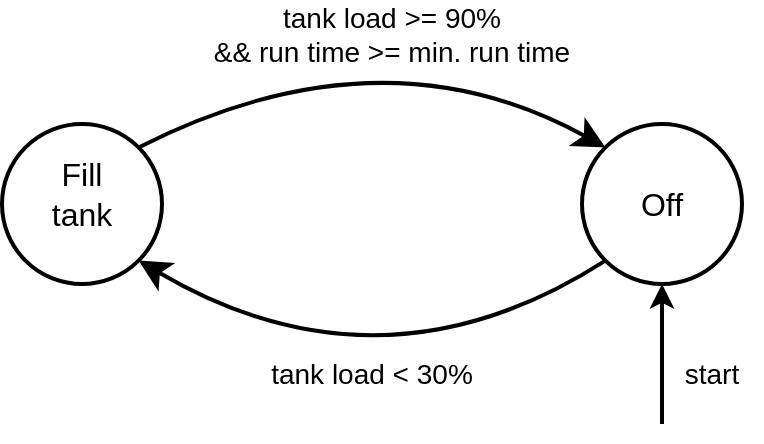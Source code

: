<mxfile version="21.3.7" type="device">
  <diagram name="Seite-1" id="0pWEvKbX2b3xynGgOori">
    <mxGraphModel dx="1195" dy="823" grid="1" gridSize="10" guides="1" tooltips="1" connect="1" arrows="1" fold="1" page="1" pageScale="1" pageWidth="827" pageHeight="1169" math="0" shadow="0">
      <root>
        <mxCell id="0" />
        <mxCell id="1" parent="0" />
        <mxCell id="5yF9FgKueIalpRAGpH-c-1" value="" style="ellipse;whiteSpace=wrap;html=1;aspect=fixed;strokeWidth=2;" vertex="1" parent="1">
          <mxGeometry x="440" y="440" width="80" height="80" as="geometry" />
        </mxCell>
        <mxCell id="5yF9FgKueIalpRAGpH-c-2" value="" style="ellipse;whiteSpace=wrap;html=1;aspect=fixed;strokeWidth=2;" vertex="1" parent="1">
          <mxGeometry x="730" y="440" width="80" height="80" as="geometry" />
        </mxCell>
        <mxCell id="5yF9FgKueIalpRAGpH-c-3" value="" style="endArrow=classic;html=1;exitX=1;exitY=0;exitDx=0;exitDy=0;entryX=0;entryY=0;entryDx=0;entryDy=0;curved=1;strokeWidth=2;endSize=10;startSize=10;" edge="1" parent="1" source="5yF9FgKueIalpRAGpH-c-1" target="5yF9FgKueIalpRAGpH-c-2">
          <mxGeometry width="50" height="50" relative="1" as="geometry">
            <mxPoint x="700" y="530" as="sourcePoint" />
            <mxPoint x="750" y="480" as="targetPoint" />
            <Array as="points">
              <mxPoint x="630" y="390" />
            </Array>
          </mxGeometry>
        </mxCell>
        <mxCell id="5yF9FgKueIalpRAGpH-c-4" value="" style="endArrow=classic;html=1;exitX=0;exitY=1;exitDx=0;exitDy=0;entryX=1;entryY=1;entryDx=0;entryDy=0;curved=1;strokeWidth=2;endSize=10;startSize=10;" edge="1" parent="1" source="5yF9FgKueIalpRAGpH-c-2" target="5yF9FgKueIalpRAGpH-c-1">
          <mxGeometry width="50" height="50" relative="1" as="geometry">
            <mxPoint x="570" y="462" as="sourcePoint" />
            <mxPoint x="804" y="462" as="targetPoint" />
            <Array as="points">
              <mxPoint x="630" y="580" />
            </Array>
          </mxGeometry>
        </mxCell>
        <mxCell id="5yF9FgKueIalpRAGpH-c-5" value="&lt;font style=&quot;font-size: 16px;&quot;&gt;Fill&lt;br&gt;tank&lt;/font&gt;" style="text;html=1;strokeColor=none;fillColor=none;align=center;verticalAlign=middle;whiteSpace=wrap;rounded=0;" vertex="1" parent="1">
          <mxGeometry x="450" y="460" width="60" height="30" as="geometry" />
        </mxCell>
        <mxCell id="5yF9FgKueIalpRAGpH-c-6" value="&lt;span style=&quot;font-size: 16px;&quot;&gt;Off&lt;/span&gt;" style="text;html=1;strokeColor=none;fillColor=none;align=center;verticalAlign=middle;whiteSpace=wrap;rounded=0;" vertex="1" parent="1">
          <mxGeometry x="740" y="465" width="60" height="30" as="geometry" />
        </mxCell>
        <mxCell id="5yF9FgKueIalpRAGpH-c-7" value="tank load &amp;gt;= 90%&lt;br style=&quot;font-size: 14px;&quot;&gt;&amp;amp;&amp;amp; run time &amp;gt;= min. run time" style="text;html=1;strokeColor=none;fillColor=none;align=center;verticalAlign=middle;whiteSpace=wrap;rounded=0;strokeWidth=1;fontStyle=0;fontSize=14;" vertex="1" parent="1">
          <mxGeometry x="510" y="380" width="250" height="30" as="geometry" />
        </mxCell>
        <mxCell id="5yF9FgKueIalpRAGpH-c-8" value="tank load &amp;lt; 30%" style="text;html=1;strokeColor=none;fillColor=none;align=center;verticalAlign=middle;whiteSpace=wrap;rounded=0;strokeWidth=1;fontStyle=0;fontSize=14;" vertex="1" parent="1">
          <mxGeometry x="550" y="550" width="150" height="30" as="geometry" />
        </mxCell>
        <mxCell id="5yF9FgKueIalpRAGpH-c-9" value="" style="endArrow=classic;html=1;rounded=0;entryX=0.5;entryY=1;entryDx=0;entryDy=0;strokeWidth=2;" edge="1" parent="1" target="5yF9FgKueIalpRAGpH-c-2">
          <mxGeometry width="50" height="50" relative="1" as="geometry">
            <mxPoint x="770" y="590" as="sourcePoint" />
            <mxPoint x="780" y="580" as="targetPoint" />
          </mxGeometry>
        </mxCell>
        <mxCell id="5yF9FgKueIalpRAGpH-c-10" value="start" style="text;html=1;strokeColor=none;fillColor=none;align=center;verticalAlign=middle;whiteSpace=wrap;rounded=0;strokeWidth=1;fontStyle=0;fontSize=14;" vertex="1" parent="1">
          <mxGeometry x="770" y="550" width="50" height="30" as="geometry" />
        </mxCell>
      </root>
    </mxGraphModel>
  </diagram>
</mxfile>
